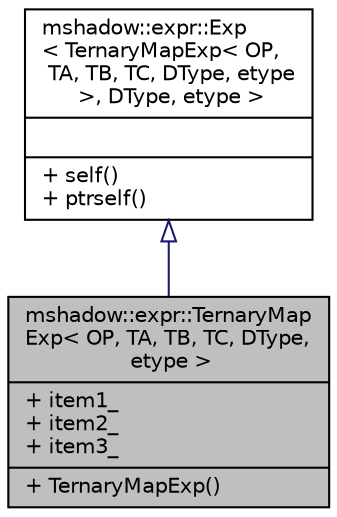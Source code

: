 digraph "mshadow::expr::TernaryMapExp&lt; OP, TA, TB, TC, DType, etype &gt;"
{
 // LATEX_PDF_SIZE
  edge [fontname="Helvetica",fontsize="10",labelfontname="Helvetica",labelfontsize="10"];
  node [fontname="Helvetica",fontsize="10",shape=record];
  Node1 [label="{mshadow::expr::TernaryMap\lExp\< OP, TA, TB, TC, DType,\l etype \>\n|+ item1_\l+ item2_\l+ item3_\l|+ TernaryMapExp()\l}",height=0.2,width=0.4,color="black", fillcolor="grey75", style="filled", fontcolor="black",tooltip="ternary map expression"];
  Node2 -> Node1 [dir="back",color="midnightblue",fontsize="10",style="solid",arrowtail="onormal",fontname="Helvetica"];
  Node2 [label="{mshadow::expr::Exp\l\< TernaryMapExp\< OP,\l TA, TB, TC, DType, etype\l \>, DType, etype \>\n||+ self()\l+ ptrself()\l}",height=0.2,width=0.4,color="black", fillcolor="white", style="filled",URL="$structmshadow_1_1expr_1_1Exp.html",tooltip=" "];
}

